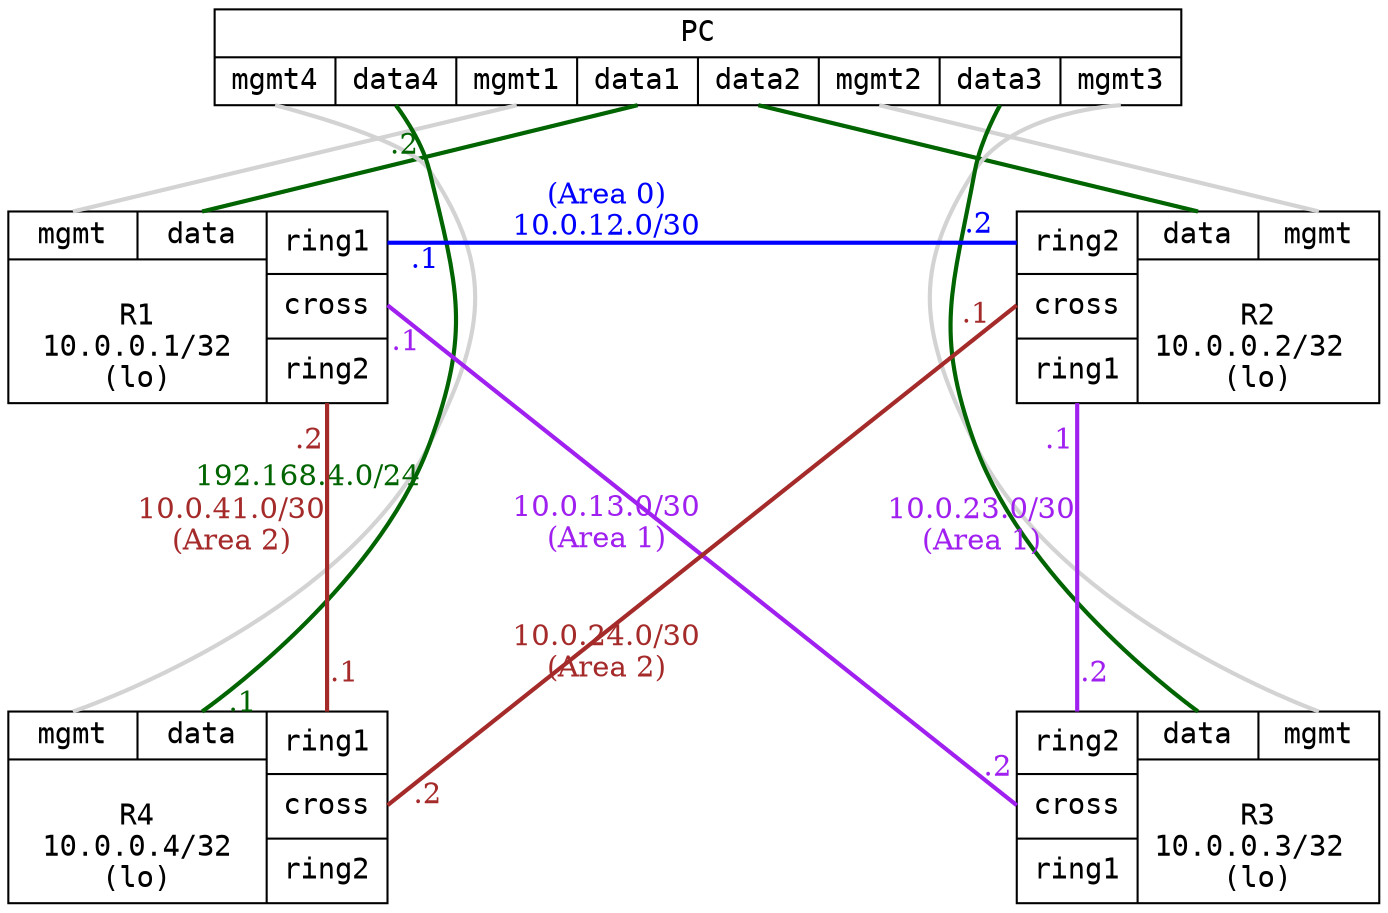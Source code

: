 graph "ring-4-duts" {
	layout="neato";
	overlap=false;
	esep="+20";
	splines=true;
	size=10;
	
        node [shape=record, fontname="monospace"];
	edge [color="cornflowerblue", penwidth="2"];

	PC [
		label=" { PC | { <mgmt4> mgmt4 | <data4> data4 | <mgmt1> mgmt1 | <data1> data1 | <data2> data2 | <mgmt2> mgmt2 | <data3> data3 | <mgmt3> mgmt3 } }",
		pos="150,200!"
		kind="controller",
	];

	R1 [
		label="{ { <mgmt> mgmt | <data> data } | \n R1 \n 10.0.0.1/32 \n(lo) } | { <ring1> ring1 | <cross> cross | <ring2> ring2 }",
		pos="50,150!",
		kind="infix",
	];

	R4 [
		label="{ { <mgmt> mgmt | <data> data } | \n R4 \n 10.0.0.4/32 \n(lo) } | { <ring1> ring1 | <cross> cross | <ring2> ring2 }",
		pos="50,50!"
		kind="infix",
	];

        R2 [
		label="{ <ring2> ring2 | <cross> cross | <ring1> ring1 } | { { <data> data | <mgmt> mgmt } | \n R2 \n10.0.0.2/32 \n(lo) }",
		pos="250,150!"
		kind="infix",
	];

        R3 [
		label="{ <ring2> ring2 | <cross> cross | <ring1> ring1 } | { { <data> data | <mgmt> mgmt } | \n R3 \n10.0.0.3/32 \n(lo) }",
		pos="250,50!"
		kind="infix",
	];   

	PC:mgmt1 -- R1:mgmt [kind=mgmt, color="lightgray"]
	PC:mgmt2 -- R2:mgmt [kind=mgmt, color="lightgray"]
	PC:mgmt3 -- R3:mgmt [kind=mgmt, color="lightgray"]
	PC:mgmt4 -- R4:mgmt [kind=mgmt, color="lightgray"]

	# PC-Dut links
	PC:data1 -- R1:data [color="darkgreen"]
	PC:data2 -- R2:data [color="darkgreen"]
	PC:data3 -- R3:data [color="darkgreen"]
	PC:data4 -- R4:data [color="darkgreen", headlabel=".1", label="192.168.4.0/24", taillabel=".2", labeldistance=2, fontcolor="darkgreen"]

	# Ring
	R1:ring1 -- R2:ring2 [color="blue", headlabel=".2", label="(Area 0)\n10.0.12.0/30", taillabel=".1", labeldistance=2, fontcolor="blue"]
	R2:ring1 -- R3:ring2 [color="purple", headlabel=".2", label="10.0.23.0/30\n(Area 1)", taillabel=".1", labeljust=r, labeldistance=2, fontcolor="purple"] 
	R4:ring1 -- R1:ring2 [color="brown", headlabel=".2", label="10.0.41.0/30\n(Area 2)", taillabel=".1", labeldistance=2, fontcolor="brown"]

	# Cross
	R1:cross -- R3:cross [color="purple", headlabel=".2", label="10.0.13.0/30\n(Area 1)", taillabel=".1", labeldistance=2, fontcolor="purple"]
	R2:cross -- R4:cross [color="brown", headlabel=".2", label="\n\n10.0.24.0/30\n(Area 2)", taillabel=".1", labeldistance=2, fontcolor="brown"]
}
